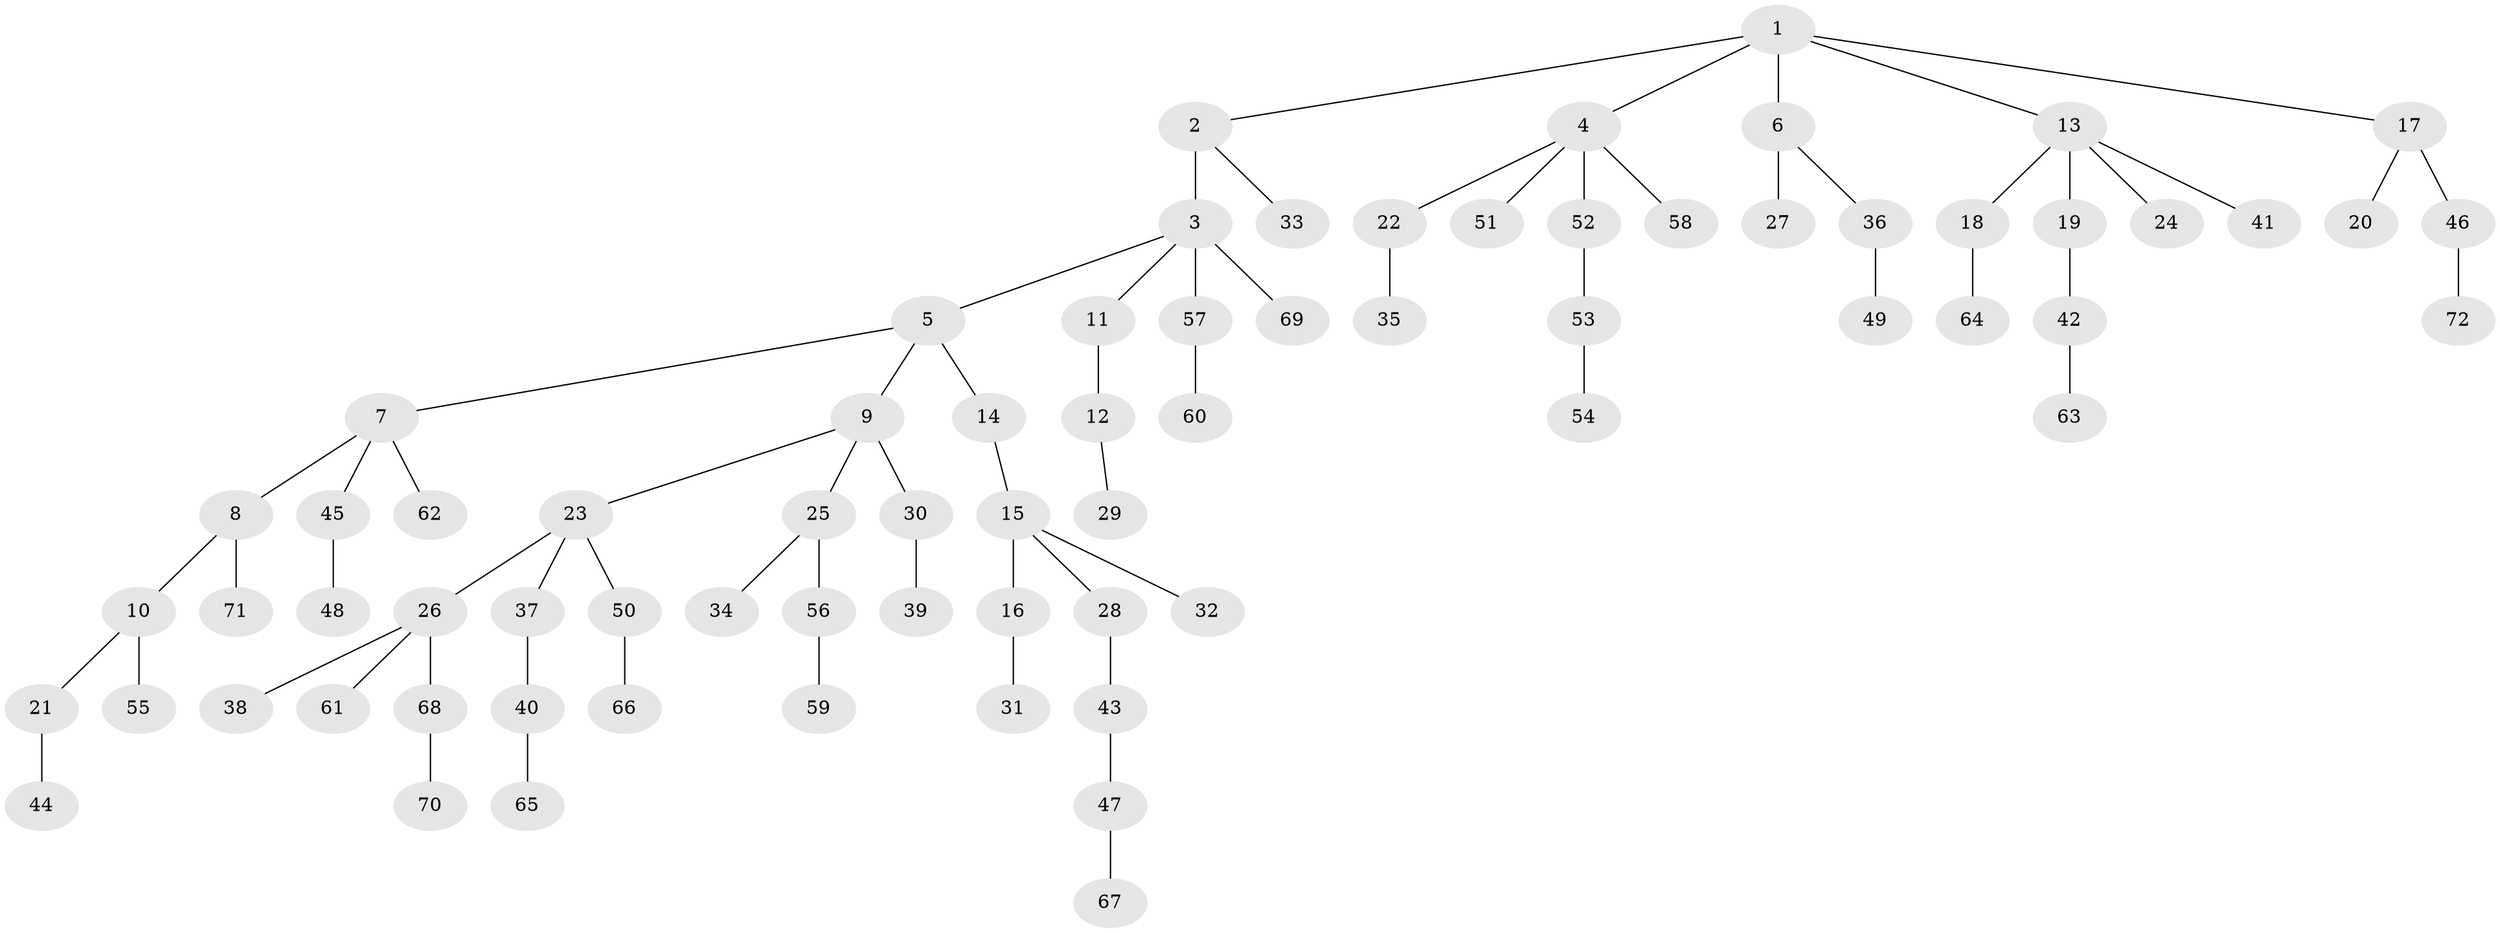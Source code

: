 // original degree distribution, {6: 0.027777777777777776, 3: 0.125, 4: 0.05555555555555555, 2: 0.2916666666666667, 5: 0.034722222222222224, 1: 0.4652777777777778}
// Generated by graph-tools (version 1.1) at 2025/36/03/09/25 02:36:33]
// undirected, 72 vertices, 71 edges
graph export_dot {
graph [start="1"]
  node [color=gray90,style=filled];
  1;
  2;
  3;
  4;
  5;
  6;
  7;
  8;
  9;
  10;
  11;
  12;
  13;
  14;
  15;
  16;
  17;
  18;
  19;
  20;
  21;
  22;
  23;
  24;
  25;
  26;
  27;
  28;
  29;
  30;
  31;
  32;
  33;
  34;
  35;
  36;
  37;
  38;
  39;
  40;
  41;
  42;
  43;
  44;
  45;
  46;
  47;
  48;
  49;
  50;
  51;
  52;
  53;
  54;
  55;
  56;
  57;
  58;
  59;
  60;
  61;
  62;
  63;
  64;
  65;
  66;
  67;
  68;
  69;
  70;
  71;
  72;
  1 -- 2 [weight=1.0];
  1 -- 4 [weight=1.0];
  1 -- 6 [weight=1.0];
  1 -- 13 [weight=1.0];
  1 -- 17 [weight=1.0];
  2 -- 3 [weight=3.0];
  2 -- 33 [weight=1.0];
  3 -- 5 [weight=1.0];
  3 -- 11 [weight=1.0];
  3 -- 57 [weight=1.0];
  3 -- 69 [weight=1.0];
  4 -- 22 [weight=1.0];
  4 -- 51 [weight=1.0];
  4 -- 52 [weight=1.0];
  4 -- 58 [weight=1.0];
  5 -- 7 [weight=1.0];
  5 -- 9 [weight=1.0];
  5 -- 14 [weight=1.0];
  6 -- 27 [weight=2.0];
  6 -- 36 [weight=1.0];
  7 -- 8 [weight=1.0];
  7 -- 45 [weight=1.0];
  7 -- 62 [weight=1.0];
  8 -- 10 [weight=1.0];
  8 -- 71 [weight=1.0];
  9 -- 23 [weight=1.0];
  9 -- 25 [weight=1.0];
  9 -- 30 [weight=1.0];
  10 -- 21 [weight=1.0];
  10 -- 55 [weight=1.0];
  11 -- 12 [weight=1.0];
  12 -- 29 [weight=1.0];
  13 -- 18 [weight=1.0];
  13 -- 19 [weight=1.0];
  13 -- 24 [weight=1.0];
  13 -- 41 [weight=1.0];
  14 -- 15 [weight=1.0];
  15 -- 16 [weight=3.0];
  15 -- 28 [weight=1.0];
  15 -- 32 [weight=1.0];
  16 -- 31 [weight=1.0];
  17 -- 20 [weight=1.0];
  17 -- 46 [weight=2.0];
  18 -- 64 [weight=1.0];
  19 -- 42 [weight=1.0];
  21 -- 44 [weight=1.0];
  22 -- 35 [weight=1.0];
  23 -- 26 [weight=1.0];
  23 -- 37 [weight=1.0];
  23 -- 50 [weight=1.0];
  25 -- 34 [weight=1.0];
  25 -- 56 [weight=1.0];
  26 -- 38 [weight=1.0];
  26 -- 61 [weight=1.0];
  26 -- 68 [weight=1.0];
  28 -- 43 [weight=1.0];
  30 -- 39 [weight=1.0];
  36 -- 49 [weight=1.0];
  37 -- 40 [weight=1.0];
  40 -- 65 [weight=1.0];
  42 -- 63 [weight=1.0];
  43 -- 47 [weight=1.0];
  45 -- 48 [weight=1.0];
  46 -- 72 [weight=1.0];
  47 -- 67 [weight=1.0];
  50 -- 66 [weight=1.0];
  52 -- 53 [weight=2.0];
  53 -- 54 [weight=1.0];
  56 -- 59 [weight=1.0];
  57 -- 60 [weight=2.0];
  68 -- 70 [weight=1.0];
}
